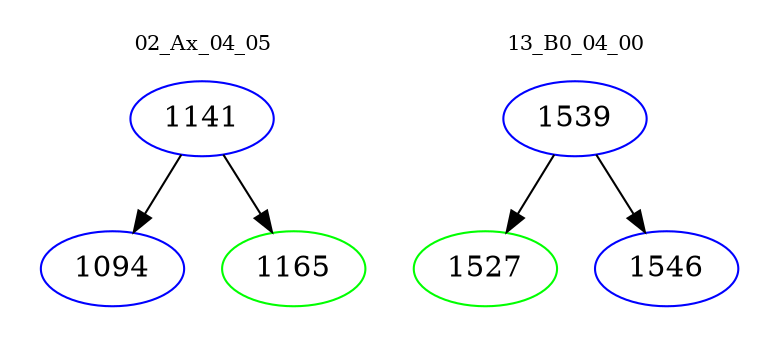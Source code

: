 digraph{
subgraph cluster_0 {
color = white
label = "02_Ax_04_05";
fontsize=10;
T0_1141 [label="1141", color="blue"]
T0_1141 -> T0_1094 [color="black"]
T0_1094 [label="1094", color="blue"]
T0_1141 -> T0_1165 [color="black"]
T0_1165 [label="1165", color="green"]
}
subgraph cluster_1 {
color = white
label = "13_B0_04_00";
fontsize=10;
T1_1539 [label="1539", color="blue"]
T1_1539 -> T1_1527 [color="black"]
T1_1527 [label="1527", color="green"]
T1_1539 -> T1_1546 [color="black"]
T1_1546 [label="1546", color="blue"]
}
}
